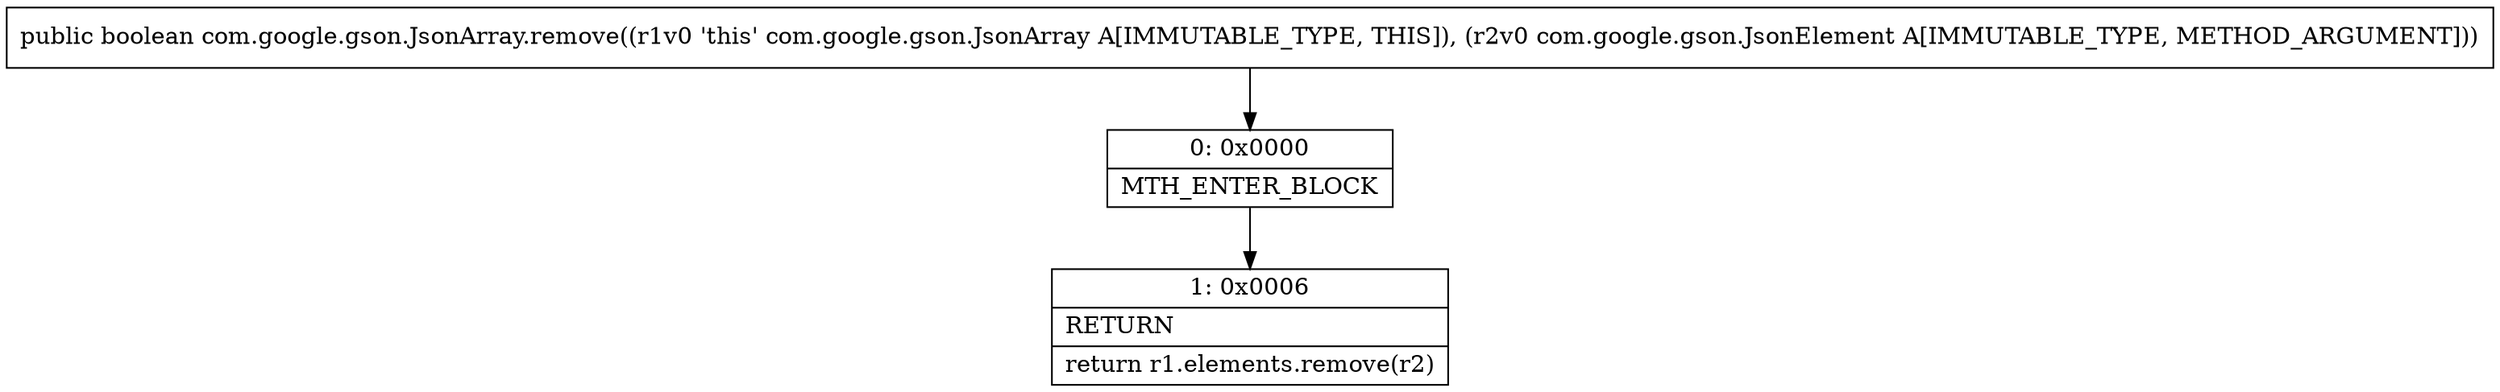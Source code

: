 digraph "CFG forcom.google.gson.JsonArray.remove(Lcom\/google\/gson\/JsonElement;)Z" {
Node_0 [shape=record,label="{0\:\ 0x0000|MTH_ENTER_BLOCK\l}"];
Node_1 [shape=record,label="{1\:\ 0x0006|RETURN\l|return r1.elements.remove(r2)\l}"];
MethodNode[shape=record,label="{public boolean com.google.gson.JsonArray.remove((r1v0 'this' com.google.gson.JsonArray A[IMMUTABLE_TYPE, THIS]), (r2v0 com.google.gson.JsonElement A[IMMUTABLE_TYPE, METHOD_ARGUMENT])) }"];
MethodNode -> Node_0;
Node_0 -> Node_1;
}

